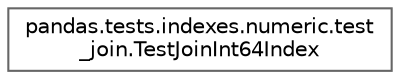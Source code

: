 digraph "Graphical Class Hierarchy"
{
 // LATEX_PDF_SIZE
  bgcolor="transparent";
  edge [fontname=Helvetica,fontsize=10,labelfontname=Helvetica,labelfontsize=10];
  node [fontname=Helvetica,fontsize=10,shape=box,height=0.2,width=0.4];
  rankdir="LR";
  Node0 [id="Node000000",label="pandas.tests.indexes.numeric.test\l_join.TestJoinInt64Index",height=0.2,width=0.4,color="grey40", fillcolor="white", style="filled",URL="$d9/d3f/classpandas_1_1tests_1_1indexes_1_1numeric_1_1test__join_1_1TestJoinInt64Index.html",tooltip=" "];
}
